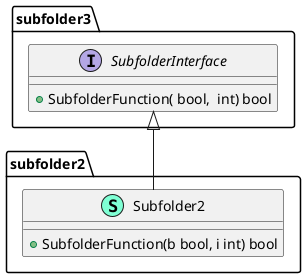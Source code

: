 @startuml
namespace subfolder2 {
    class Subfolder2 << (S,Aquamarine) >> {
        + SubfolderFunction(b bool, i int) bool

    }
}

"subfolder3.SubfolderInterface" <|-- "subfolder2.Subfolder2"

namespace subfolder3 {
    interface SubfolderInterface  {
        + SubfolderFunction( bool,  int) bool

    }
}


@enduml
